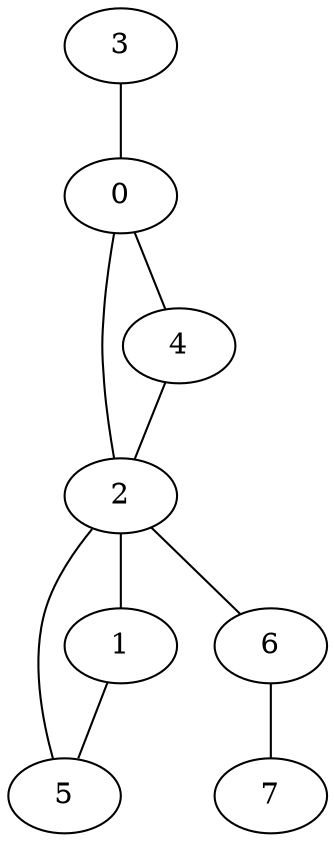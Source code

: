graph OurUndirectedGraph {    
"3" -- {"0"}
"0" -- {"2"}
"0" -- {"4"}
"4" -- {"2"}
"2" -- {"5"}
"2" -- {"1"}
"2" -- {"6"}
"1" -- {"5"}
"6" -- {"7"}
}

